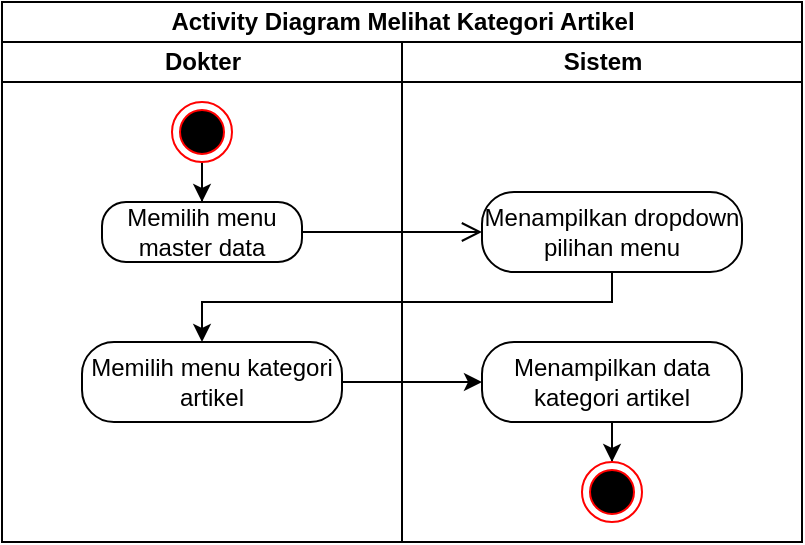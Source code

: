 <mxfile version="21.5.0" type="device">
  <diagram name="Halaman-1" id="uNKmq2tN-wuoeX3AOSDw">
    <mxGraphModel dx="1195" dy="1777" grid="1" gridSize="10" guides="1" tooltips="1" connect="1" arrows="1" fold="1" page="1" pageScale="1" pageWidth="827" pageHeight="1169" math="0" shadow="0">
      <root>
        <mxCell id="0" />
        <mxCell id="1" parent="0" />
        <mxCell id="F_bJyU4vC3c61lGQGgir-67" value="Activity Diagram Melihat Kategori Artikel" style="swimlane;childLayout=stackLayout;resizeParent=1;resizeParentMax=0;startSize=20;html=1;" vertex="1" parent="1">
          <mxGeometry x="280" y="-800" width="400" height="270" as="geometry" />
        </mxCell>
        <mxCell id="F_bJyU4vC3c61lGQGgir-68" value="Dokter" style="swimlane;startSize=20;html=1;" vertex="1" parent="F_bJyU4vC3c61lGQGgir-67">
          <mxGeometry y="20" width="200" height="250" as="geometry" />
        </mxCell>
        <mxCell id="F_bJyU4vC3c61lGQGgir-74" value="" style="edgeStyle=orthogonalEdgeStyle;rounded=0;orthogonalLoop=1;jettySize=auto;html=1;" edge="1" parent="F_bJyU4vC3c61lGQGgir-68" source="F_bJyU4vC3c61lGQGgir-71" target="F_bJyU4vC3c61lGQGgir-72">
          <mxGeometry relative="1" as="geometry" />
        </mxCell>
        <mxCell id="F_bJyU4vC3c61lGQGgir-71" value="" style="ellipse;html=1;shape=endState;fillColor=#000000;strokeColor=#ff0000;" vertex="1" parent="F_bJyU4vC3c61lGQGgir-68">
          <mxGeometry x="85" y="30" width="30" height="30" as="geometry" />
        </mxCell>
        <mxCell id="F_bJyU4vC3c61lGQGgir-72" value="Memilih menu master data" style="rounded=1;whiteSpace=wrap;html=1;arcSize=40;fontColor=#000000;fillColor=default;strokeColor=default;" vertex="1" parent="F_bJyU4vC3c61lGQGgir-68">
          <mxGeometry x="50" y="80" width="100" height="30" as="geometry" />
        </mxCell>
        <mxCell id="F_bJyU4vC3c61lGQGgir-76" value="Memilih menu kategori artikel" style="rounded=1;whiteSpace=wrap;html=1;arcSize=40;fontColor=#000000;fillColor=default;strokeColor=default;" vertex="1" parent="F_bJyU4vC3c61lGQGgir-68">
          <mxGeometry x="40" y="150" width="130" height="40" as="geometry" />
        </mxCell>
        <mxCell id="F_bJyU4vC3c61lGQGgir-69" value="Sistem" style="swimlane;startSize=20;html=1;" vertex="1" parent="F_bJyU4vC3c61lGQGgir-67">
          <mxGeometry x="200" y="20" width="200" height="250" as="geometry" />
        </mxCell>
        <mxCell id="F_bJyU4vC3c61lGQGgir-75" value="Menampilkan dropdown pilihan menu" style="rounded=1;whiteSpace=wrap;html=1;arcSize=40;fontColor=#000000;fillColor=default;strokeColor=default;" vertex="1" parent="F_bJyU4vC3c61lGQGgir-69">
          <mxGeometry x="40" y="75" width="130" height="40" as="geometry" />
        </mxCell>
        <mxCell id="F_bJyU4vC3c61lGQGgir-81" value="" style="edgeStyle=orthogonalEdgeStyle;rounded=0;orthogonalLoop=1;jettySize=auto;html=1;" edge="1" parent="F_bJyU4vC3c61lGQGgir-69" source="F_bJyU4vC3c61lGQGgir-78" target="F_bJyU4vC3c61lGQGgir-80">
          <mxGeometry relative="1" as="geometry" />
        </mxCell>
        <mxCell id="F_bJyU4vC3c61lGQGgir-78" value="Menampilkan data kategori artikel" style="rounded=1;whiteSpace=wrap;html=1;arcSize=40;fontColor=#000000;fillColor=default;strokeColor=default;" vertex="1" parent="F_bJyU4vC3c61lGQGgir-69">
          <mxGeometry x="40" y="150" width="130" height="40" as="geometry" />
        </mxCell>
        <mxCell id="F_bJyU4vC3c61lGQGgir-80" value="" style="ellipse;html=1;shape=endState;fillColor=#000000;strokeColor=#ff0000;" vertex="1" parent="F_bJyU4vC3c61lGQGgir-69">
          <mxGeometry x="90" y="210" width="30" height="30" as="geometry" />
        </mxCell>
        <mxCell id="F_bJyU4vC3c61lGQGgir-73" value="" style="edgeStyle=orthogonalEdgeStyle;html=1;verticalAlign=bottom;endArrow=open;endSize=8;strokeColor=default;rounded=0;" edge="1" source="F_bJyU4vC3c61lGQGgir-72" parent="F_bJyU4vC3c61lGQGgir-67" target="F_bJyU4vC3c61lGQGgir-75">
          <mxGeometry relative="1" as="geometry">
            <mxPoint x="100" y="170" as="targetPoint" />
          </mxGeometry>
        </mxCell>
        <mxCell id="F_bJyU4vC3c61lGQGgir-77" style="edgeStyle=orthogonalEdgeStyle;rounded=0;orthogonalLoop=1;jettySize=auto;html=1;" edge="1" parent="F_bJyU4vC3c61lGQGgir-67" source="F_bJyU4vC3c61lGQGgir-75">
          <mxGeometry relative="1" as="geometry">
            <mxPoint x="100" y="170" as="targetPoint" />
            <Array as="points">
              <mxPoint x="305" y="150" />
              <mxPoint x="100" y="150" />
            </Array>
          </mxGeometry>
        </mxCell>
        <mxCell id="F_bJyU4vC3c61lGQGgir-79" value="" style="edgeStyle=orthogonalEdgeStyle;rounded=0;orthogonalLoop=1;jettySize=auto;html=1;" edge="1" parent="F_bJyU4vC3c61lGQGgir-67" source="F_bJyU4vC3c61lGQGgir-76" target="F_bJyU4vC3c61lGQGgir-78">
          <mxGeometry relative="1" as="geometry" />
        </mxCell>
      </root>
    </mxGraphModel>
  </diagram>
</mxfile>
